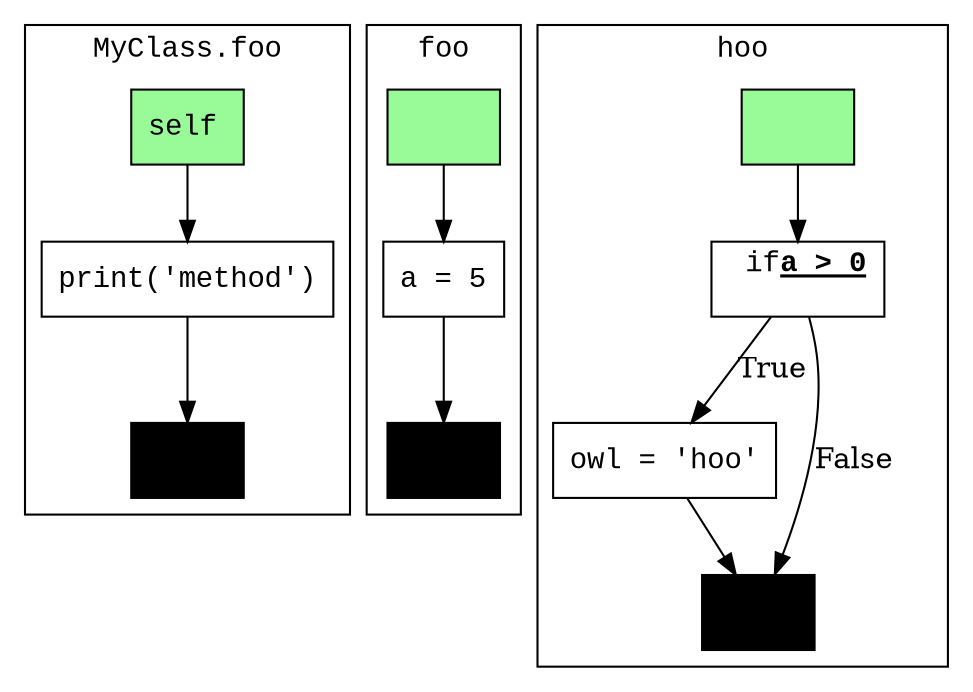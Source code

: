 digraph "funcs_only.gv" {
	node [fontname="Courier New" shape=box]
	subgraph cluster_0 {
		cluster_0_0 [label="self\l" fillcolor=palegreen style=filled]
		cluster_0_0 -> cluster_0_2 [color=black]
		cluster_0_2 [label="print('method')\l" fillcolor=white style=filled]
		cluster_0_2 -> cluster_0_1 [color=black]
		cluster_0_1 [label="\l" fillcolor=black style=filled]
		fontname="Courier New" label="MyClass.foo"
	}
	subgraph cluster_1 {
		cluster_1_0 [label="\l" fillcolor=palegreen style=filled]
		cluster_1_0 -> cluster_1_2 [color=black]
		cluster_1_2 [label="a = 5\l" fillcolor=white style=filled]
		cluster_1_2 -> cluster_1_1 [color=black]
		cluster_1_1 [label="\l" fillcolor=black style=filled]
		fontname="Courier New" label=foo
	}
	subgraph cluster_2 {
		cluster_2_0 [label="\l" fillcolor=palegreen style=filled]
		cluster_2_0 -> cluster_2_2 [color=black]
		cluster_2_2 [label=< if<U><B>a &gt; 0</B></U><BR/> > fillcolor=white style=filled]
		cluster_2_2 -> cluster_2_3 [label=True color=black]
		cluster_2_3 [label="owl = 'hoo'\l" fillcolor=white style=filled]
		cluster_2_3 -> cluster_2_1 [color=black]
		cluster_2_1 [label="\l" fillcolor=black style=filled]
		cluster_2_2 -> cluster_2_1 [label=False color=black]
		fontname="Courier New" label=hoo
	}
}
